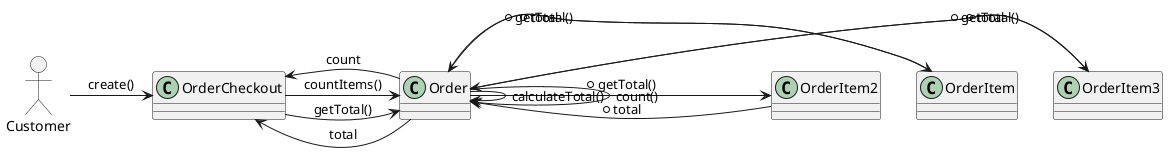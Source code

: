 @startuml

allowmixing
'top to bottom direction
'left to right direction

actor Customer
class OrderCheckout
class Order
class OrderItem


'1. User writes this code
'UP and LEFT invert directions changing the order the entities are rendered, it's better not to use them
Customer -> OrderCheckout: create()
  OrderCheckout -> Order: getTotal()
    Order -D> OrderItem: *getTotal()
    OrderItem --> Order: *total
    Order -D> OrderItem2: *getTotal()
    OrderItem2 --> Order: *total
    Order -D> OrderItem3: *getTotal()
    OrderItem3 --> Order: *total
    Order -> Order: calculateTotal()
    Order --> OrderCheckout: total
  OrderCheckout -> Order: countItems()
    Order -> Order: count()
    Order --> OrderCheckout: count


'2. PlantUML transforms the code to this
'Customer -R- OrderCheckout: 1: create() >
'
'OrderCheckout -R- Order: 1.1: getTotal()\n1.2: countItems() >
'OrderCheckout -R- Order
'Order .L. OrderCheckout: 1.1.4: total\n1.2.2: count >
'
'Order -U- OrderItem: 1.1.1 *: getTotal() >
'Order -U- OrderItem
'OrderItem .D. Order: 1.1.2 *: total >
'
'Order -- Order: 1.1.3: calculateTotal()\n1.2.1: count() >














'Best numeric approach?
'Customer -> OrderCheckout:     1: create()
'  OrderCheckout -> Order:      1.1: getTotal()
'    Order -> OrderItem:        1.1.1 *: getTotal()
'    OrderItem --> Order:       1.1.2 *: total
'    Order -> Order:            1.1.3: calculateTotal()
'    Order --> OrderCheckout:   1.1.4: total
'  OrderCheckout -> Order:      1.2: countItems()
'    Order -> Order:            1.2.1: count()
'    Order --> OrderCheckout:   1.2.2: count


'Alternative non-numeric approach
'Customer -> OrderCheckout: create()
'OrderCheckout -> Order: getTotal()
'Order -> OrderItem: :*getTotal()
'OrderItem --> Order: :*total
'Order -> Order: calculateTotal()
'Order --> OrderCheckout: total
'OrderCheckout -> Order: countItems()
'Order -> Order: count()
'Order --> OrderCheckout: count


'1: Customer -> OrderCheckout: create()
'1.1: OrderCheckout -> Order: getTotal()
'1.1.1 *: Order -> OrderItem: getTotal()
'1.1.2 *: OrderItem -> Order: total
'1.1.3: Order -> Order: calculateTotal()
'1.1.4: Order -> OrderCheckout: total
'1.2: OrderCheckout -> Order: countItems()
'1.2.1: Order -> Order: count()
'1.2.2: Order -> OrderCheckout: count


'Customer -> OrderCheckout: 1: create()
'OrderCheckout -> Order:    1.1: getTotal()
'Order -> OrderItem:        1.1.1 *: getTotal()
'OrderItem -> Order:        1.1.2 *: total
'Order -> Order:            1.1.3: calculateTotal()
'Order -> OrderCheckout:    1.1.4: total
'OrderCheckout -> Order:    1.2: countItems()
'Order -> Order:            1.2.1: count()
'Order -> OrderCheckout:    1.2.2: count

'OrderCheckout -- Order: 1.2: countItems() >
'Order - Order: 1.2.1: count() >
'Order .L. OrderCheckout: 1.2.2: count

@enduml
